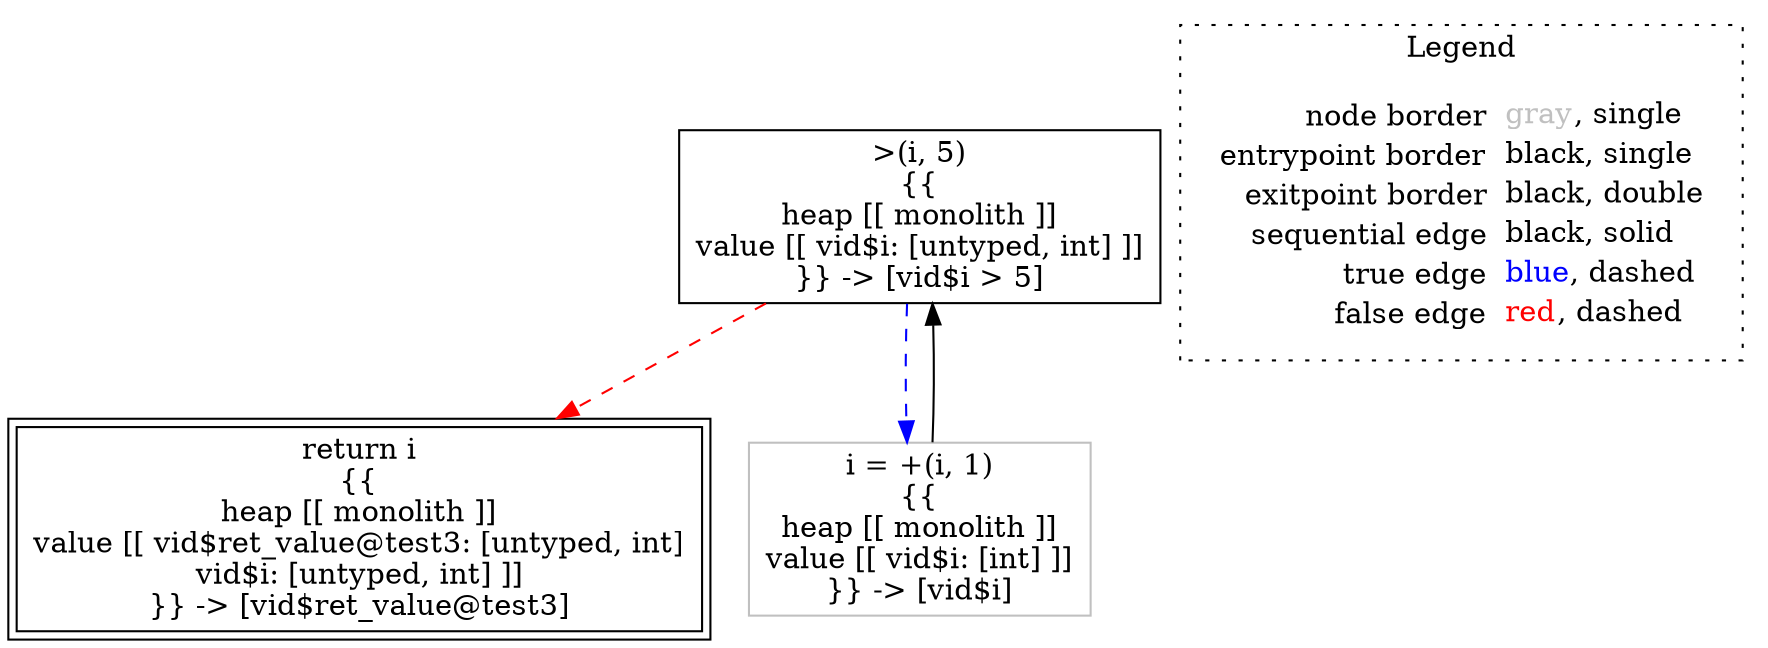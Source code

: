 digraph {
	"node0" [shape="rect",color="black",label=<&gt;(i, 5)<BR/>{{<BR/>heap [[ monolith ]]<BR/>value [[ vid$i: [untyped, int] ]]<BR/>}} -&gt; [vid$i &gt; 5]>];
	"node1" [shape="rect",color="black",peripheries="2",label=<return i<BR/>{{<BR/>heap [[ monolith ]]<BR/>value [[ vid$ret_value@test3: [untyped, int]<BR/>vid$i: [untyped, int] ]]<BR/>}} -&gt; [vid$ret_value@test3]>];
	"node2" [shape="rect",color="gray",label=<i = +(i, 1)<BR/>{{<BR/>heap [[ monolith ]]<BR/>value [[ vid$i: [int] ]]<BR/>}} -&gt; [vid$i]>];
	"node0" -> "node1" [color="red",style="dashed"];
	"node0" -> "node2" [color="blue",style="dashed"];
	"node2" -> "node0" [color="black"];
subgraph cluster_legend {
	label="Legend";
	style=dotted;
	node [shape=plaintext];
	"legend" [label=<<table border="0" cellpadding="2" cellspacing="0" cellborder="0"><tr><td align="right">node border&nbsp;</td><td align="left"><font color="gray">gray</font>, single</td></tr><tr><td align="right">entrypoint border&nbsp;</td><td align="left"><font color="black">black</font>, single</td></tr><tr><td align="right">exitpoint border&nbsp;</td><td align="left"><font color="black">black</font>, double</td></tr><tr><td align="right">sequential edge&nbsp;</td><td align="left"><font color="black">black</font>, solid</td></tr><tr><td align="right">true edge&nbsp;</td><td align="left"><font color="blue">blue</font>, dashed</td></tr><tr><td align="right">false edge&nbsp;</td><td align="left"><font color="red">red</font>, dashed</td></tr></table>>];
}

}
